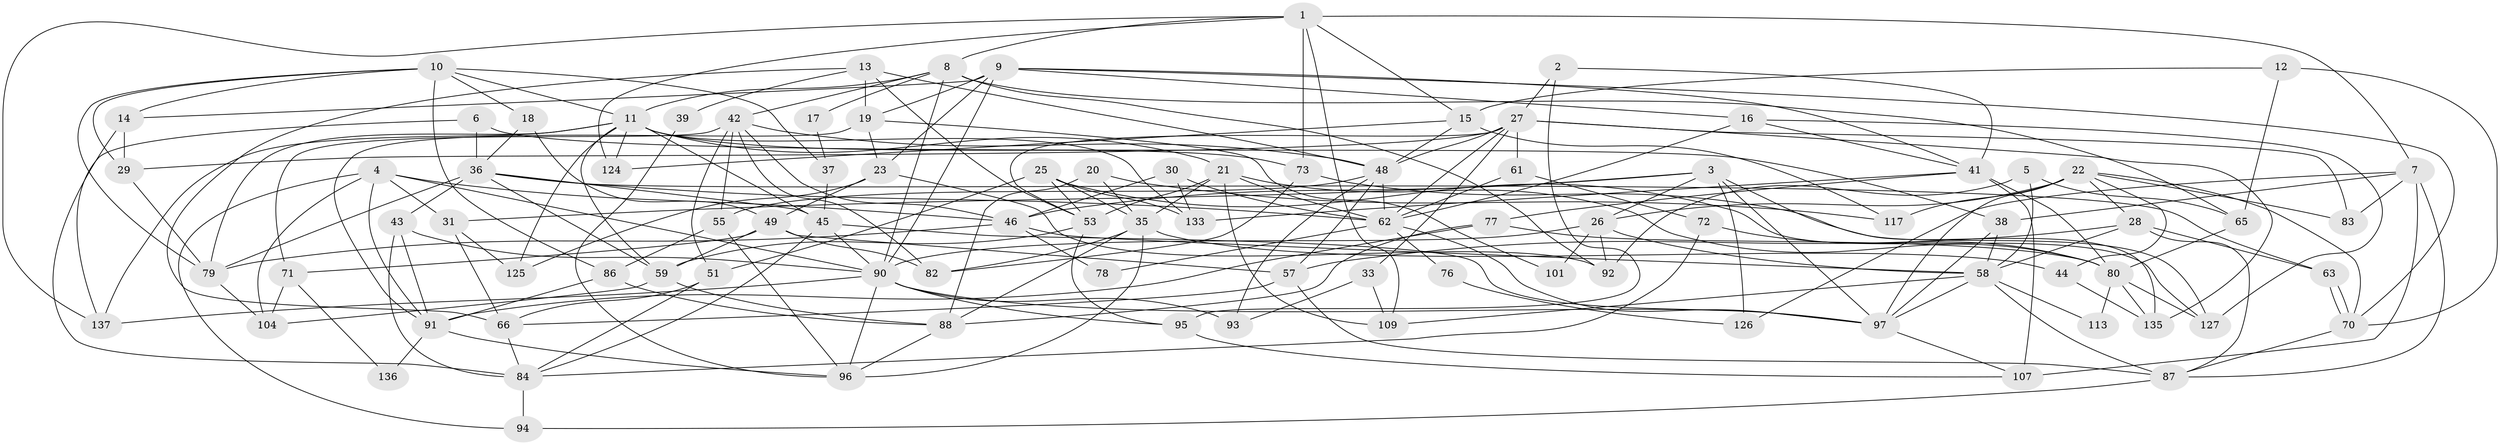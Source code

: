 // original degree distribution, {5: 0.1897810218978102, 3: 0.29927007299270075, 6: 0.058394160583941604, 4: 0.3357664233576642, 8: 0.0072992700729927005, 2: 0.072992700729927, 7: 0.0364963503649635}
// Generated by graph-tools (version 1.1) at 2025/41/03/06/25 10:41:54]
// undirected, 92 vertices, 225 edges
graph export_dot {
graph [start="1"]
  node [color=gray90,style=filled];
  1 [super="+56"];
  2;
  3 [super="+99"];
  4 [super="+50"];
  5;
  6;
  7 [super="+131"];
  8 [super="+75"];
  9 [super="+115"];
  10 [super="+69"];
  11 [super="+119"];
  12;
  13;
  14;
  15 [super="+24"];
  16 [super="+40"];
  17;
  18;
  19 [super="+34"];
  20;
  21 [super="+106"];
  22 [super="+114"];
  23 [super="+68"];
  25 [super="+103"];
  26 [super="+89"];
  27 [super="+54"];
  28 [super="+52"];
  29 [super="+32"];
  30;
  31;
  33;
  35 [super="+47"];
  36 [super="+102"];
  37;
  38;
  39;
  41 [super="+129"];
  42 [super="+111"];
  43;
  44;
  45 [super="+60"];
  46 [super="+116"];
  48 [super="+118"];
  49 [super="+74"];
  51;
  53 [super="+132"];
  55 [super="+121"];
  57 [super="+67"];
  58 [super="+105"];
  59 [super="+100"];
  61;
  62 [super="+64"];
  63;
  65 [super="+81"];
  66 [super="+110"];
  70 [super="+130"];
  71;
  72;
  73;
  76;
  77;
  78;
  79 [super="+128"];
  80 [super="+85"];
  82;
  83;
  84 [super="+122"];
  86;
  87 [super="+134"];
  88 [super="+120"];
  90 [super="+123"];
  91 [super="+108"];
  92;
  93;
  94;
  95 [super="+112"];
  96;
  97 [super="+98"];
  101;
  104;
  107;
  109;
  113;
  117;
  124;
  125;
  126;
  127;
  133;
  135;
  136;
  137;
  1 -- 137;
  1 -- 109;
  1 -- 7;
  1 -- 73;
  1 -- 8;
  1 -- 124;
  1 -- 15;
  2 -- 41;
  2 -- 95;
  2 -- 27;
  3 -- 97;
  3 -- 31;
  3 -- 126;
  3 -- 135;
  3 -- 46;
  3 -- 26;
  4 -- 90;
  4 -- 31;
  4 -- 94;
  4 -- 104;
  4 -- 46;
  4 -- 91;
  5 -- 92;
  5 -- 65;
  5 -- 58;
  6 -- 38;
  6 -- 137;
  6 -- 36;
  7 -- 87;
  7 -- 38;
  7 -- 83;
  7 -- 126;
  7 -- 107;
  8 -- 17;
  8 -- 42;
  8 -- 65;
  8 -- 90;
  8 -- 11;
  8 -- 92;
  9 -- 14;
  9 -- 16;
  9 -- 70;
  9 -- 23;
  9 -- 90;
  9 -- 19;
  9 -- 41;
  10 -- 79;
  10 -- 37;
  10 -- 18;
  10 -- 86;
  10 -- 11;
  10 -- 14;
  10 -- 29;
  11 -- 59;
  11 -- 73;
  11 -- 124;
  11 -- 125;
  11 -- 45;
  11 -- 133;
  11 -- 137;
  11 -- 79;
  11 -- 21;
  12 -- 65;
  12 -- 70;
  12 -- 15;
  13 -- 39;
  13 -- 66;
  13 -- 19;
  13 -- 48;
  13 -- 53;
  14 -- 29;
  14 -- 84;
  15 -- 48;
  15 -- 117;
  15 -- 124;
  16 -- 127;
  16 -- 62;
  16 -- 41;
  17 -- 37;
  18 -- 49;
  18 -- 36;
  19 -- 23;
  19 -- 101;
  19 -- 91 [weight=2];
  20 -- 35;
  20 -- 117;
  20 -- 88;
  21 -- 35;
  21 -- 109;
  21 -- 80;
  21 -- 62;
  21 -- 53;
  22 -- 97;
  22 -- 44;
  22 -- 83;
  22 -- 70;
  22 -- 26;
  22 -- 117;
  22 -- 28;
  23 -- 125;
  23 -- 49;
  23 -- 92;
  25 -- 51;
  25 -- 35;
  25 -- 133;
  25 -- 127;
  25 -- 53;
  26 -- 90;
  26 -- 92;
  26 -- 58;
  26 -- 101;
  27 -- 33;
  27 -- 62;
  27 -- 135;
  27 -- 48;
  27 -- 83;
  27 -- 61;
  27 -- 29;
  27 -- 53;
  28 -- 87;
  28 -- 58;
  28 -- 57;
  28 -- 63;
  29 -- 79;
  30 -- 133;
  30 -- 62;
  30 -- 46;
  31 -- 125;
  31 -- 66;
  33 -- 93;
  33 -- 109;
  35 -- 88;
  35 -- 96;
  35 -- 82;
  35 -- 44;
  36 -- 43;
  36 -- 62;
  36 -- 45;
  36 -- 59;
  36 -- 63;
  36 -- 79;
  37 -- 45;
  38 -- 58 [weight=2];
  38 -- 97;
  39 -- 96;
  41 -- 107 [weight=2];
  41 -- 133;
  41 -- 77;
  41 -- 80;
  42 -- 71 [weight=2];
  42 -- 48;
  42 -- 82;
  42 -- 51;
  42 -- 55;
  42 -- 46;
  43 -- 84;
  43 -- 90;
  43 -- 91;
  44 -- 135;
  45 -- 90;
  45 -- 84;
  45 -- 97;
  46 -- 58;
  46 -- 78;
  46 -- 79;
  48 -- 55;
  48 -- 93;
  48 -- 57;
  48 -- 62;
  49 -- 57;
  49 -- 71;
  49 -- 82;
  49 -- 59;
  51 -- 84;
  51 -- 66;
  53 -- 59;
  53 -- 95;
  55 -- 96;
  55 -- 86;
  57 -- 87;
  57 -- 66;
  58 -- 113;
  58 -- 109;
  58 -- 87;
  58 -- 97;
  59 -- 104;
  59 -- 88;
  61 -- 72;
  61 -- 62;
  62 -- 78;
  62 -- 76;
  62 -- 97;
  63 -- 70;
  63 -- 70;
  65 -- 80;
  66 -- 84;
  70 -- 87;
  71 -- 104;
  71 -- 136;
  72 -- 80;
  72 -- 84;
  73 -- 82;
  73 -- 127;
  76 -- 126;
  77 -- 88;
  77 -- 80;
  77 -- 91;
  79 -- 104;
  80 -- 135;
  80 -- 113;
  80 -- 127;
  84 -- 94;
  86 -- 88;
  86 -- 91;
  87 -- 94;
  88 -- 96;
  90 -- 93;
  90 -- 96;
  90 -- 97;
  90 -- 137;
  90 -- 95;
  91 -- 136;
  91 -- 96;
  95 -- 107;
  97 -- 107;
}
